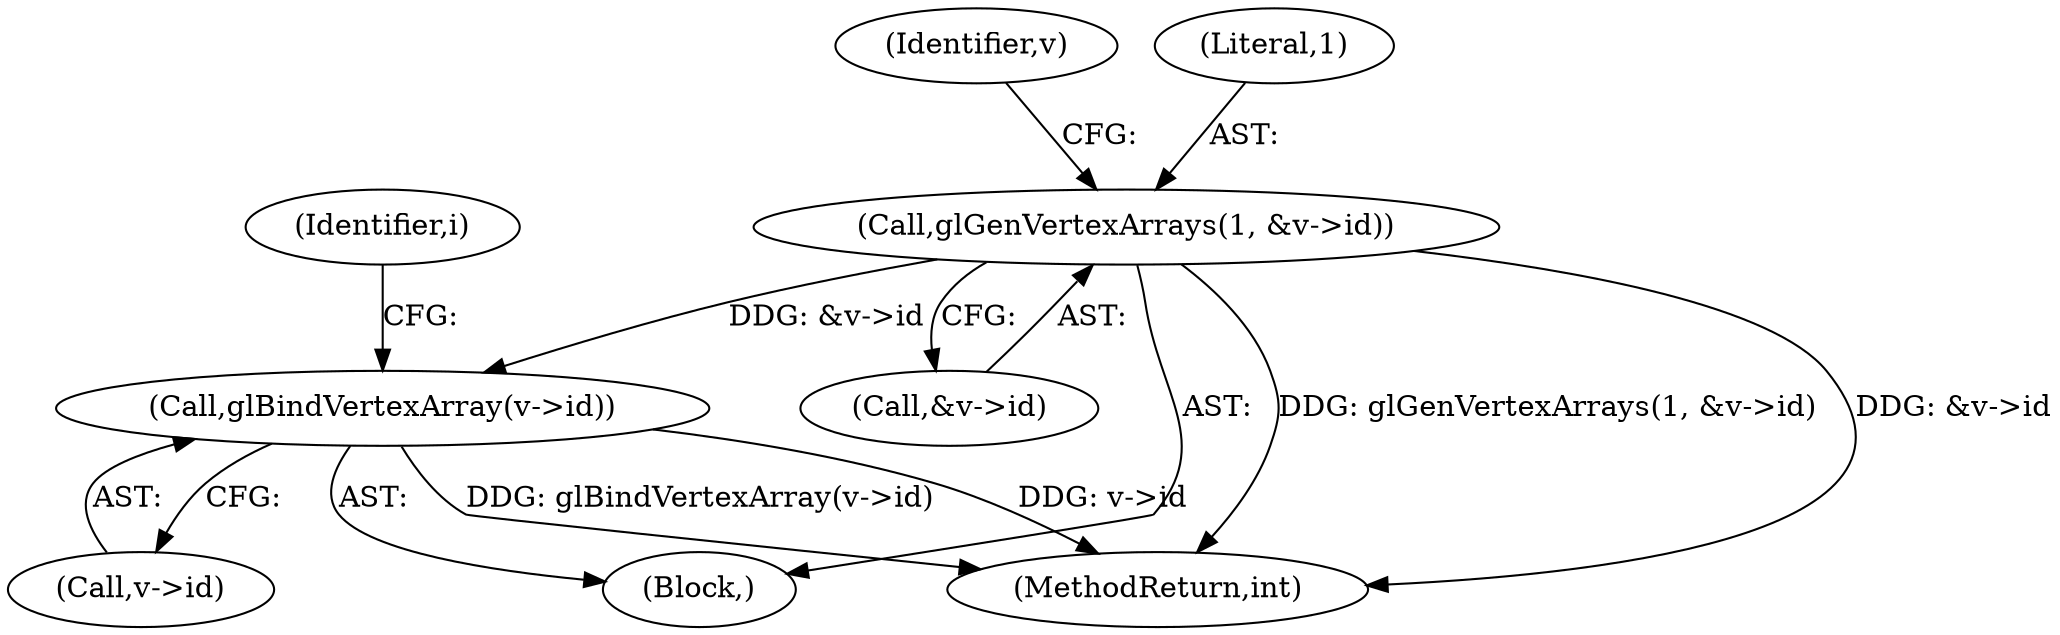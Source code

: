 digraph "0_virglrenderer_737c3350850ca4dbc5633b3bdb4118176ce59920@pointer" {
"1000540" [label="(Call,glGenVertexArrays(1, &v->id))"];
"1000546" [label="(Call,glBindVertexArray(v->id))"];
"1000539" [label="(Block,)"];
"1000542" [label="(Call,&v->id)"];
"1000548" [label="(Identifier,v)"];
"1000546" [label="(Call,glBindVertexArray(v->id))"];
"1000540" [label="(Call,glGenVertexArrays(1, &v->id))"];
"1000541" [label="(Literal,1)"];
"1000552" [label="(Identifier,i)"];
"1000641" [label="(MethodReturn,int)"];
"1000547" [label="(Call,v->id)"];
"1000540" -> "1000539"  [label="AST: "];
"1000540" -> "1000542"  [label="CFG: "];
"1000541" -> "1000540"  [label="AST: "];
"1000542" -> "1000540"  [label="AST: "];
"1000548" -> "1000540"  [label="CFG: "];
"1000540" -> "1000641"  [label="DDG: glGenVertexArrays(1, &v->id)"];
"1000540" -> "1000641"  [label="DDG: &v->id"];
"1000540" -> "1000546"  [label="DDG: &v->id"];
"1000546" -> "1000539"  [label="AST: "];
"1000546" -> "1000547"  [label="CFG: "];
"1000547" -> "1000546"  [label="AST: "];
"1000552" -> "1000546"  [label="CFG: "];
"1000546" -> "1000641"  [label="DDG: glBindVertexArray(v->id)"];
"1000546" -> "1000641"  [label="DDG: v->id"];
}
